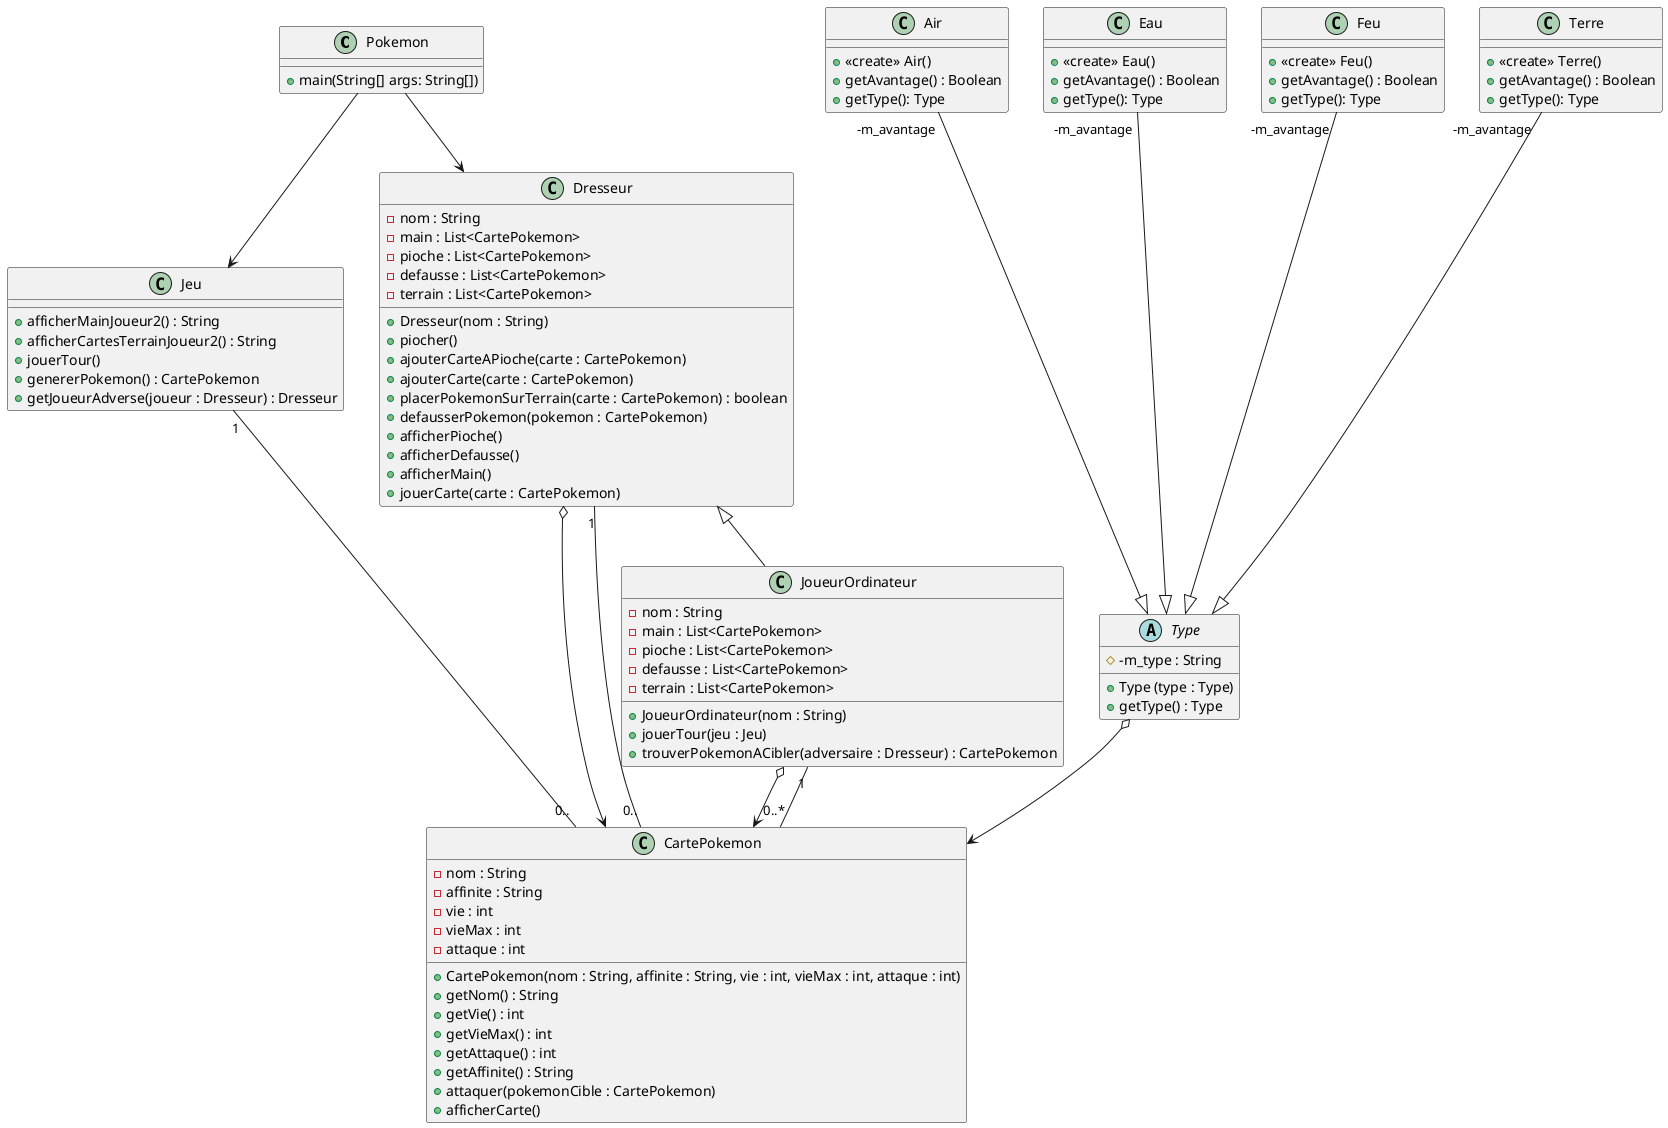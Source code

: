 @startuml

class Pokemon {
+ main(String[] args: String[])
}

class Jeu {
+ afficherMainJoueur2() : String
+ afficherCartesTerrainJoueur2() : String
+ jouerTour()
+ genererPokemon() : CartePokemon
+ getJoueurAdverse(joueur : Dresseur) : Dresseur
}

class Dresseur {
- nom : String
- main : List<CartePokemon>
- pioche : List<CartePokemon>
- defausse : List<CartePokemon>
- terrain : List<CartePokemon>
+ Dresseur(nom : String)
+ piocher()
+ ajouterCarteAPioche(carte : CartePokemon)
+ ajouterCarte(carte : CartePokemon)
+ placerPokemonSurTerrain(carte : CartePokemon) : boolean
+ defausserPokemon(pokemon : CartePokemon)
+ afficherPioche()
+ afficherDefausse()
+ afficherMain()
+ jouerCarte(carte : CartePokemon)
}

class CartePokemon {
- nom : String
- affinite : String
- vie : int
- vieMax : int
- attaque : int
+ CartePokemon(nom : String, affinite : String, vie : int, vieMax : int, attaque : int)
+ getNom() : String
+ getVie() : int
+ getVieMax() : int
+ getAttaque() : int
+ getAffinite() : String
+ attaquer(pokemonCible : CartePokemon)
+ afficherCarte()
}

abstract class Type {
#-m_type : String
+ Type (type : Type)
+ getType() : Type
}

class Air {
+ «create» Air()
+ getAvantage() : Boolean
+ getType(): Type
}

class Eau {
+ «create» Eau()
+ getAvantage() : Boolean
+ getType(): Type

}

class Feu {
+ «create» Feu()
+ getAvantage() : Boolean
+ getType(): Type

}

class Terre {
+ «create» Terre()
+ getAvantage() : Boolean
+ getType(): Type

}

class JoueurOrdinateur {
- nom : String
- main : List<CartePokemon>
- pioche : List<CartePokemon>
- defausse : List<CartePokemon>
- terrain : List<CartePokemon>
+ JoueurOrdinateur(nom : String)
+ jouerTour(jeu : Jeu)
+ trouverPokemonACibler(adversaire : Dresseur) : CartePokemon
}

Air " -m_avantage"---|> Type
Terre " -m_avantage"---|> Type
Eau " -m_avantage"---|> Type
Feu " -m_avantage"---|> Type
Type o--> CartePokemon
Dresseur o--> CartePokemon
Pokemon --> Dresseur
Pokemon --> Jeu
JoueurOrdinateur o--> CartePokemon
Dresseur <|-- JoueurOrdinateur
Jeu "1" -- "0.." CartePokemon
Dresseur "1" -- "0.." CartePokemon
JoueurOrdinateur "1" -- "0..*" CartePokemon

@enduml